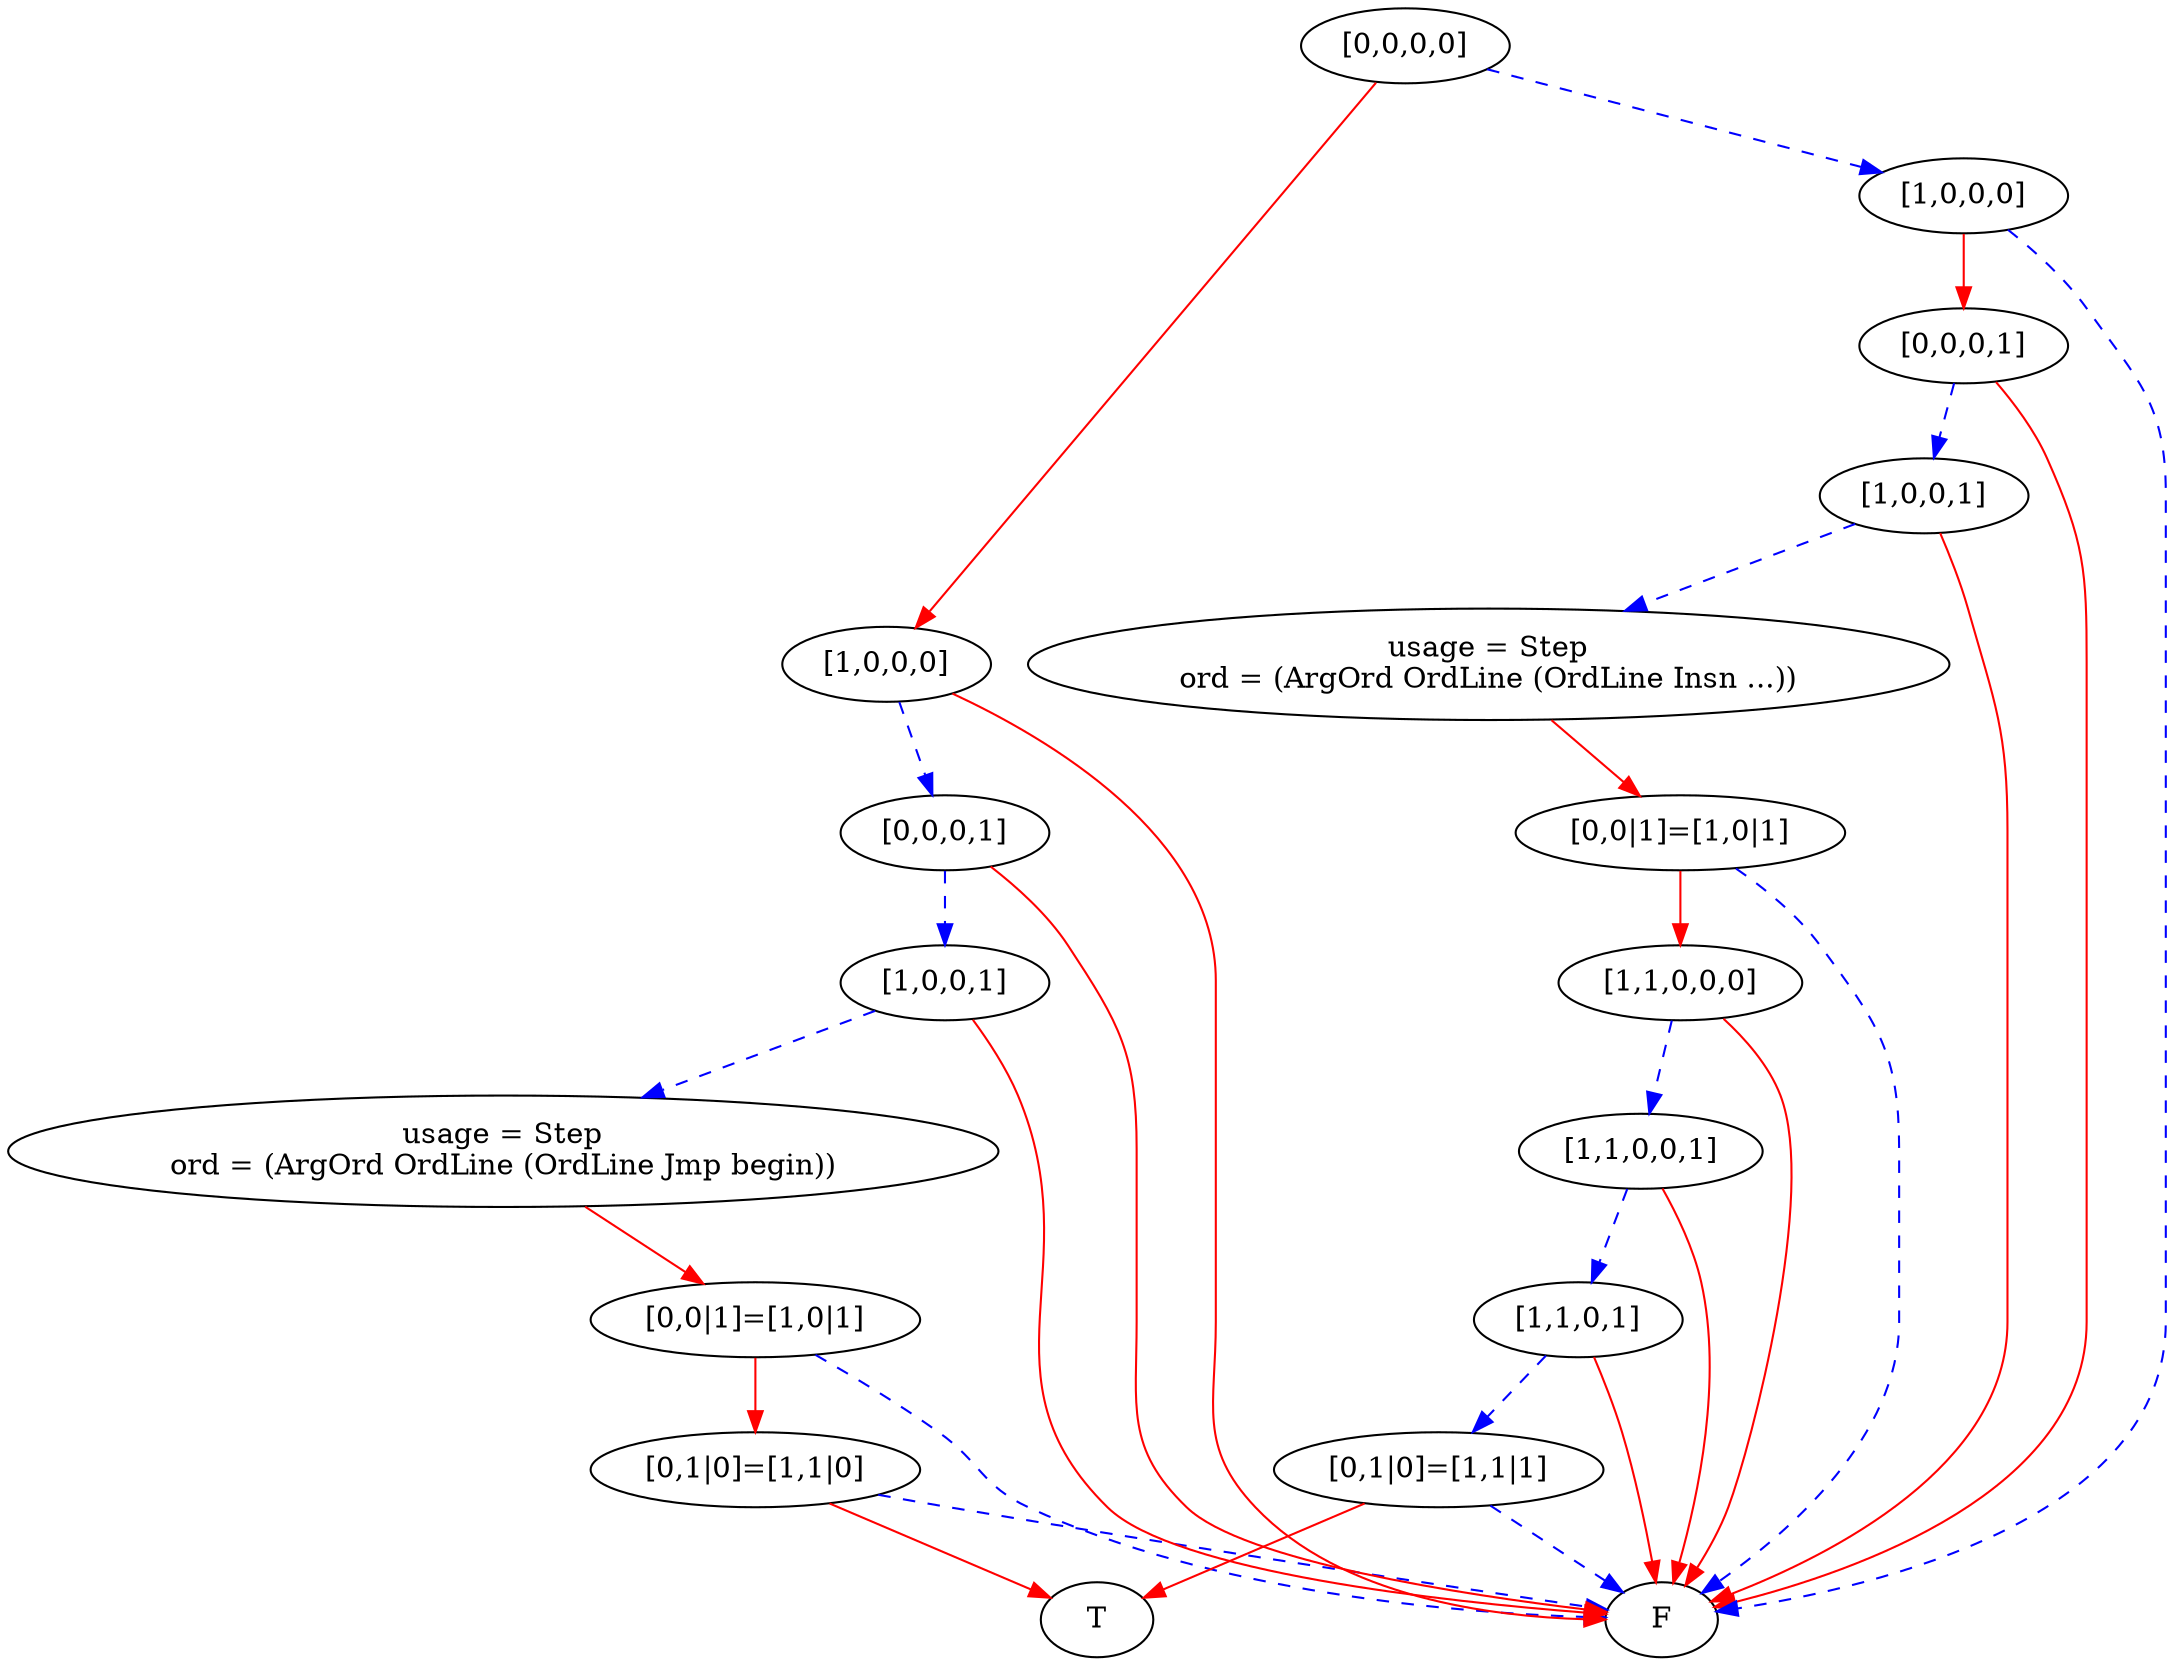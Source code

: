 digraph {
    1 [label=F];
    2 [label=T];
    3 [label="[0,1|0]=[1,1|0]"];
    4 [label="[0,0|1]=[1,0|1]"];
    5 [label="usage = Step\nord = (ArgOrd OrdLine (OrdLine Jmp begin))"];
    6 [label="[1,0,0,1]"];
    7 [label="[0,0,0,1]"];
    8 [label="[1,0,0,0]"];
    9 [label="[0,1|0]=[1,1|1]"];
    10 [label="[1,1,0,1]"];
    11 [label="[1,1,0,0,1]"];
    12 [label="[1,1,0,0,0]"];
    13 [label="[0,0|1]=[1,0|1]"];
    14 [label="usage = Step\nord = (ArgOrd OrdLine (OrdLine Insn ...))"];
    15 [label="[1,0,0,1]"];
    16 [label="[0,0,0,1]"];
    17 [label="[1,0,0,0]"];
    18 [label="[0,0,0,0]"];
    3 -> 1 [style=dashed
           ,color=blue];
    3 -> 2 [color=red];
    4 -> 3 [color=red];
    4 -> 1 [style=dashed
           ,color=blue];
    5 -> 4 [color=red];
    6 -> 5 [style=dashed
           ,color=blue];
    6 -> 1 [color=red];
    7 -> 6 [style=dashed
           ,color=blue];
    7 -> 1 [color=red];
    8 -> 7 [style=dashed
           ,color=blue];
    8 -> 1 [color=red];
    9 -> 1 [style=dashed
           ,color=blue];
    9 -> 2 [color=red];
    10 -> 9 [style=dashed
            ,color=blue];
    10 -> 1 [color=red];
    11 -> 10 [style=dashed
             ,color=blue];
    11 -> 1 [color=red];
    12 -> 11 [style=dashed
             ,color=blue];
    12 -> 1 [color=red];
    13 -> 12 [color=red];
    13 -> 1 [style=dashed
            ,color=blue];
    14 -> 13 [color=red];
    15 -> 14 [style=dashed
             ,color=blue];
    15 -> 1 [color=red];
    16 -> 15 [style=dashed
             ,color=blue];
    16 -> 1 [color=red];
    17 -> 16 [color=red];
    17 -> 1 [style=dashed
            ,color=blue];
    18 -> 8 [color=red];
    18 -> 17 [style=dashed
             ,color=blue];
}